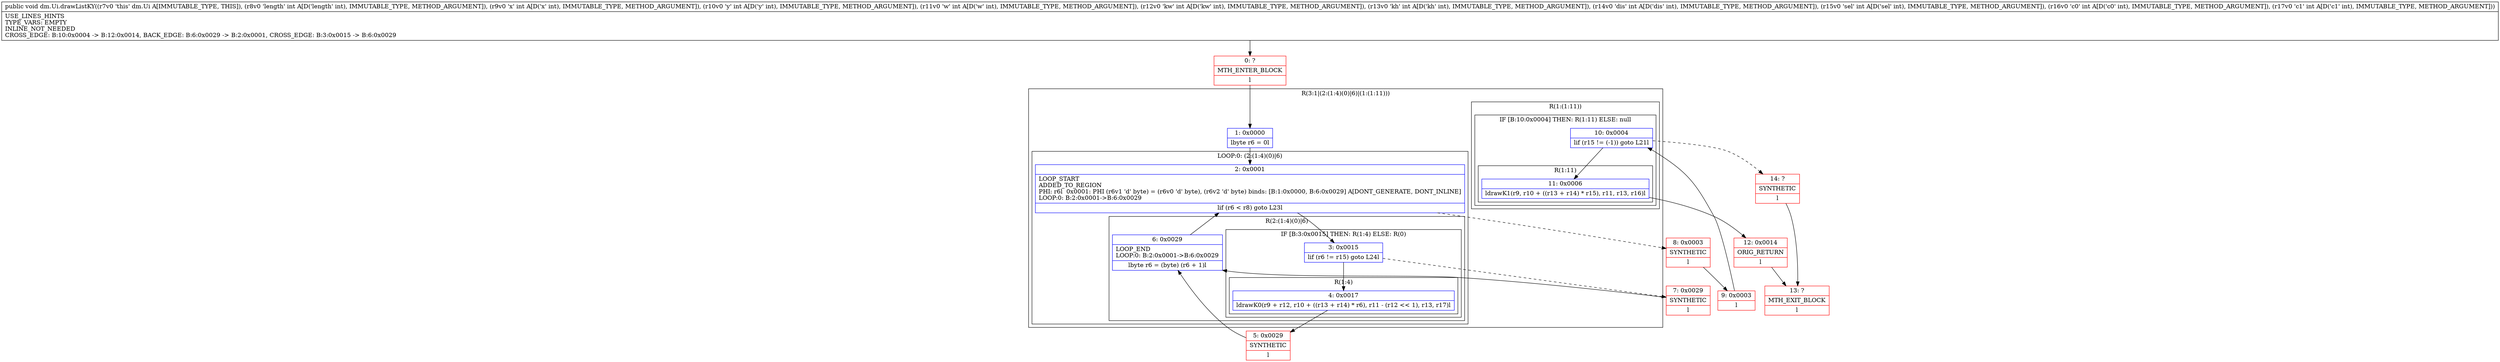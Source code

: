 digraph "CFG fordm.Ui.drawListKY(IIIIIIIIII)V" {
subgraph cluster_Region_2062625451 {
label = "R(3:1|(2:(1:4)(0)|6)|(1:(1:11)))";
node [shape=record,color=blue];
Node_1 [shape=record,label="{1\:\ 0x0000|lbyte r6 = 0l}"];
subgraph cluster_LoopRegion_1106971837 {
label = "LOOP:0: (2:(1:4)(0)|6)";
node [shape=record,color=blue];
Node_2 [shape=record,label="{2\:\ 0x0001|LOOP_START\lADDED_TO_REGION\lPHI: r6l  0x0001: PHI (r6v1 'd' byte) = (r6v0 'd' byte), (r6v2 'd' byte) binds: [B:1:0x0000, B:6:0x0029] A[DONT_GENERATE, DONT_INLINE]\lLOOP:0: B:2:0x0001\-\>B:6:0x0029\l|lif (r6 \< r8) goto L23l}"];
subgraph cluster_Region_1240009127 {
label = "R(2:(1:4)(0)|6)";
node [shape=record,color=blue];
subgraph cluster_IfRegion_845380538 {
label = "IF [B:3:0x0015] THEN: R(1:4) ELSE: R(0)";
node [shape=record,color=blue];
Node_3 [shape=record,label="{3\:\ 0x0015|lif (r6 != r15) goto L24l}"];
subgraph cluster_Region_1102363439 {
label = "R(1:4)";
node [shape=record,color=blue];
Node_4 [shape=record,label="{4\:\ 0x0017|ldrawK0(r9 + r12, r10 + ((r13 + r14) * r6), r11 \- (r12 \<\< 1), r13, r17)l}"];
}
subgraph cluster_Region_1293641918 {
label = "R(0)";
node [shape=record,color=blue];
}
}
Node_6 [shape=record,label="{6\:\ 0x0029|LOOP_END\lLOOP:0: B:2:0x0001\-\>B:6:0x0029\l|lbyte r6 = (byte) (r6 + 1)l}"];
}
}
subgraph cluster_Region_641020021 {
label = "R(1:(1:11))";
node [shape=record,color=blue];
subgraph cluster_IfRegion_177771374 {
label = "IF [B:10:0x0004] THEN: R(1:11) ELSE: null";
node [shape=record,color=blue];
Node_10 [shape=record,label="{10\:\ 0x0004|lif (r15 != (\-1)) goto L21l}"];
subgraph cluster_Region_759241021 {
label = "R(1:11)";
node [shape=record,color=blue];
Node_11 [shape=record,label="{11\:\ 0x0006|ldrawK1(r9, r10 + ((r13 + r14) * r15), r11, r13, r16)l}"];
}
}
}
}
Node_0 [shape=record,color=red,label="{0\:\ ?|MTH_ENTER_BLOCK\l|l}"];
Node_5 [shape=record,color=red,label="{5\:\ 0x0029|SYNTHETIC\l|l}"];
Node_7 [shape=record,color=red,label="{7\:\ 0x0029|SYNTHETIC\l|l}"];
Node_8 [shape=record,color=red,label="{8\:\ 0x0003|SYNTHETIC\l|l}"];
Node_9 [shape=record,color=red,label="{9\:\ 0x0003|l}"];
Node_12 [shape=record,color=red,label="{12\:\ 0x0014|ORIG_RETURN\l|l}"];
Node_13 [shape=record,color=red,label="{13\:\ ?|MTH_EXIT_BLOCK\l|l}"];
Node_14 [shape=record,color=red,label="{14\:\ ?|SYNTHETIC\l|l}"];
MethodNode[shape=record,label="{public void dm.Ui.drawListKY((r7v0 'this' dm.Ui A[IMMUTABLE_TYPE, THIS]), (r8v0 'length' int A[D('length' int), IMMUTABLE_TYPE, METHOD_ARGUMENT]), (r9v0 'x' int A[D('x' int), IMMUTABLE_TYPE, METHOD_ARGUMENT]), (r10v0 'y' int A[D('y' int), IMMUTABLE_TYPE, METHOD_ARGUMENT]), (r11v0 'w' int A[D('w' int), IMMUTABLE_TYPE, METHOD_ARGUMENT]), (r12v0 'kw' int A[D('kw' int), IMMUTABLE_TYPE, METHOD_ARGUMENT]), (r13v0 'kh' int A[D('kh' int), IMMUTABLE_TYPE, METHOD_ARGUMENT]), (r14v0 'dis' int A[D('dis' int), IMMUTABLE_TYPE, METHOD_ARGUMENT]), (r15v0 'sel' int A[D('sel' int), IMMUTABLE_TYPE, METHOD_ARGUMENT]), (r16v0 'c0' int A[D('c0' int), IMMUTABLE_TYPE, METHOD_ARGUMENT]), (r17v0 'c1' int A[D('c1' int), IMMUTABLE_TYPE, METHOD_ARGUMENT]))  | USE_LINES_HINTS\lTYPE_VARS: EMPTY\lINLINE_NOT_NEEDED\lCROSS_EDGE: B:10:0x0004 \-\> B:12:0x0014, BACK_EDGE: B:6:0x0029 \-\> B:2:0x0001, CROSS_EDGE: B:3:0x0015 \-\> B:6:0x0029\l}"];
MethodNode -> Node_0;
Node_1 -> Node_2;
Node_2 -> Node_3;
Node_2 -> Node_8[style=dashed];
Node_3 -> Node_4;
Node_3 -> Node_7[style=dashed];
Node_4 -> Node_5;
Node_6 -> Node_2;
Node_10 -> Node_11;
Node_10 -> Node_14[style=dashed];
Node_11 -> Node_12;
Node_0 -> Node_1;
Node_5 -> Node_6;
Node_7 -> Node_6;
Node_8 -> Node_9;
Node_9 -> Node_10;
Node_12 -> Node_13;
Node_14 -> Node_13;
}

